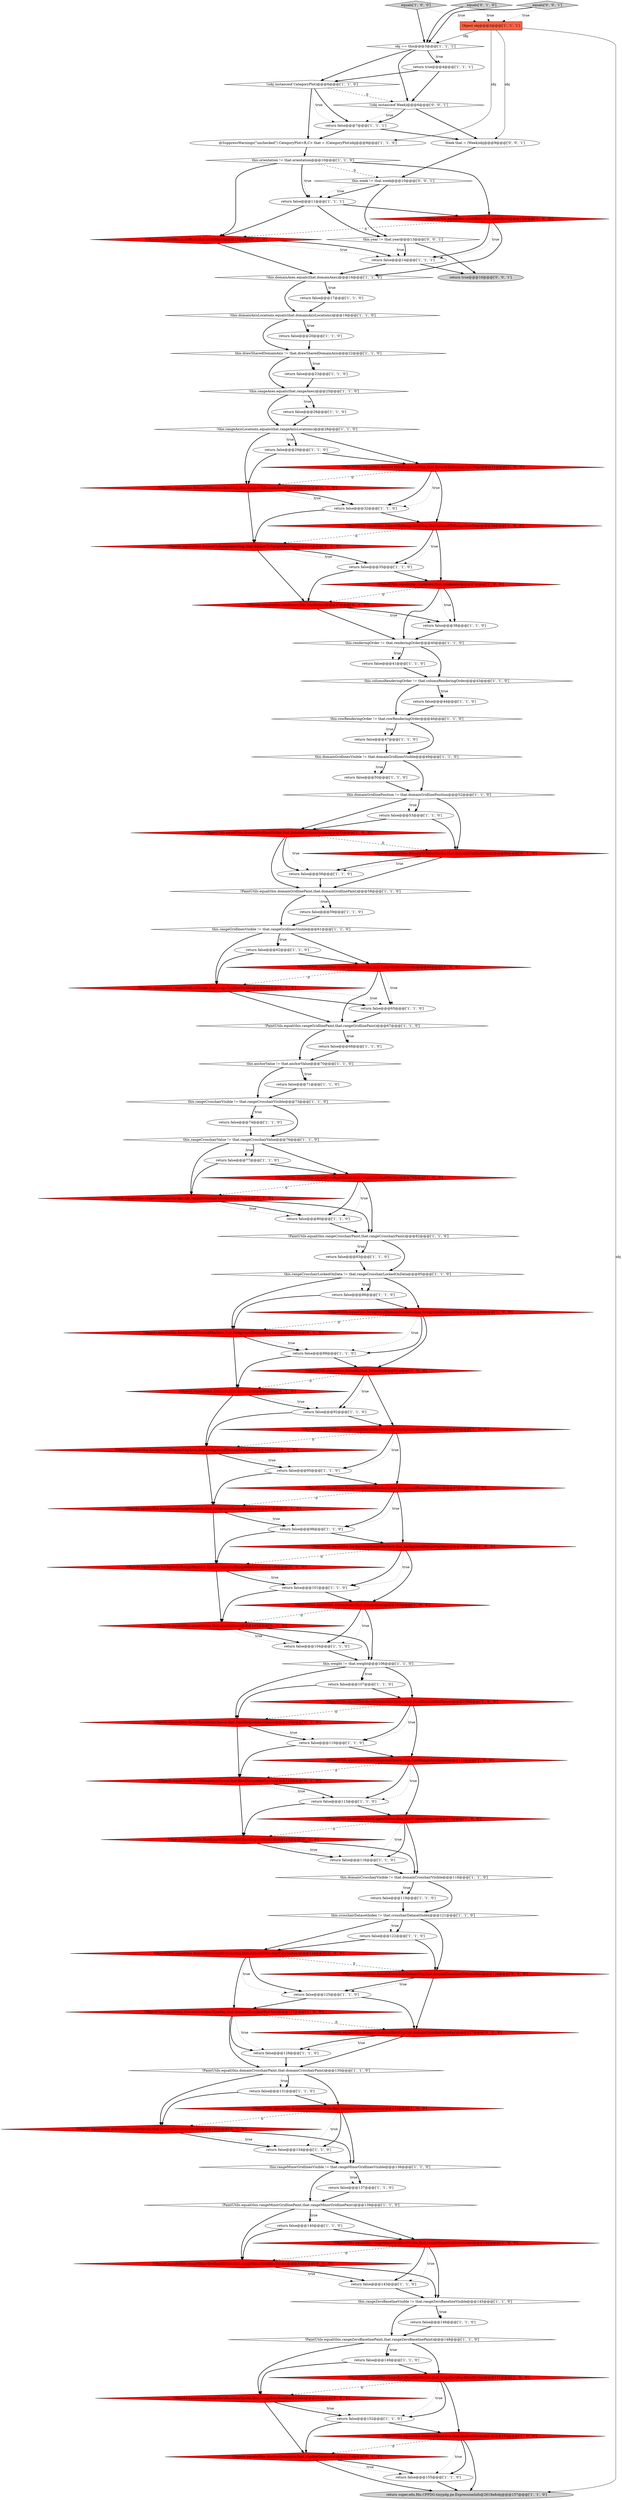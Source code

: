 digraph {
23 [style = filled, label = "!ObjectUtils.equal(this.datasets,that.datasets)@@@91@@@['1', '0', '0']", fillcolor = red, shape = diamond image = "AAA1AAABBB1BBB"];
10 [style = filled, label = "equals['1', '0', '0']", fillcolor = lightgray, shape = diamond image = "AAA0AAABBB1BBB"];
93 [style = filled, label = "return false@@@122@@@['1', '1', '0']", fillcolor = white, shape = ellipse image = "AAA0AAABBB1BBB"];
123 [style = filled, label = "!Objects.equals(this.rangeZeroBaselineStroke,that.rangeZeroBaselineStroke)@@@151@@@['0', '1', '0']", fillcolor = red, shape = diamond image = "AAA1AAABBB2BBB"];
116 [style = filled, label = "equals['0', '1', '0']", fillcolor = lightgray, shape = diamond image = "AAA0AAABBB2BBB"];
43 [style = filled, label = "return false@@@38@@@['1', '1', '0']", fillcolor = white, shape = ellipse image = "AAA0AAABBB1BBB"];
6 [style = filled, label = "return false@@@116@@@['1', '1', '0']", fillcolor = white, shape = ellipse image = "AAA0AAABBB1BBB"];
57 [style = filled, label = "obj == this@@@3@@@['1', '1', '1']", fillcolor = white, shape = diamond image = "AAA0AAABBB1BBB"];
80 [style = filled, label = "this.drawSharedDomainAxis != that.drawSharedDomainAxis@@@22@@@['1', '1', '0']", fillcolor = white, shape = diamond image = "AAA0AAABBB1BBB"];
68 [style = filled, label = "return false@@@47@@@['1', '1', '0']", fillcolor = white, shape = ellipse image = "AAA0AAABBB1BBB"];
115 [style = filled, label = "!Objects.equals(this.datasetToDomainAxesMap,that.datasetToDomainAxesMap)@@@31@@@['0', '1', '0']", fillcolor = red, shape = diamond image = "AAA1AAABBB2BBB"];
124 [style = filled, label = "!Objects.equals(this.datasetToRangeAxesMap,that.datasetToRangeAxesMap)@@@34@@@['0', '1', '0']", fillcolor = red, shape = diamond image = "AAA1AAABBB2BBB"];
29 [style = filled, label = "this.rowRenderingOrder != that.rowRenderingOrder@@@46@@@['1', '1', '0']", fillcolor = white, shape = diamond image = "AAA0AAABBB1BBB"];
119 [style = filled, label = "!Objects.equals(this.rangeCrosshairStroke,that.rangeCrosshairStroke)@@@79@@@['0', '1', '0']", fillcolor = red, shape = diamond image = "AAA1AAABBB2BBB"];
111 [style = filled, label = "!Objects.equals(this.renderers,that.renderers)@@@37@@@['0', '1', '0']", fillcolor = red, shape = diamond image = "AAA1AAABBB2BBB"];
62 [style = filled, label = "return false@@@89@@@['1', '1', '0']", fillcolor = white, shape = ellipse image = "AAA0AAABBB1BBB"];
128 [style = filled, label = "!Objects.equals(this.rangeMinorGridlineStroke,that.rangeMinorGridlineStroke)@@@142@@@['0', '1', '0']", fillcolor = red, shape = diamond image = "AAA1AAABBB2BBB"];
60 [style = filled, label = "return false@@@53@@@['1', '1', '0']", fillcolor = white, shape = ellipse image = "AAA0AAABBB1BBB"];
107 [style = filled, label = "!Objects.equals(this.fixedRangeAxisSpace,that.fixedRangeAxisSpace)@@@112@@@['0', '1', '0']", fillcolor = red, shape = diamond image = "AAA1AAABBB2BBB"];
113 [style = filled, label = "!Objects.equals(this.foregroundDomainMarkers,that.foregroundDomainMarkers)@@@88@@@['0', '1', '0']", fillcolor = red, shape = diamond image = "AAA1AAABBB2BBB"];
133 [style = filled, label = "return true@@@16@@@['0', '0', '1']", fillcolor = lightgray, shape = ellipse image = "AAA0AAABBB3BBB"];
8 [style = filled, label = "!ObjectUtils.equal(this.rangeMinorGridlineStroke,that.rangeMinorGridlineStroke)@@@142@@@['1', '0', '0']", fillcolor = red, shape = diamond image = "AAA1AAABBB1BBB"];
16 [style = filled, label = "!ObjectUtils.equal(this.rangeZeroBaselineStroke,that.rangeZeroBaselineStroke)@@@151@@@['1', '0', '0']", fillcolor = red, shape = diamond image = "AAA1AAABBB1BBB"];
69 [style = filled, label = "return false@@@80@@@['1', '1', '0']", fillcolor = white, shape = ellipse image = "AAA0AAABBB1BBB"];
105 [style = filled, label = "!ObjectUtils.equal(this.backgroundDomainMarkers,that.backgroundDomainMarkers)@@@94@@@['1', '0', '0']", fillcolor = red, shape = diamond image = "AAA1AAABBB1BBB"];
36 [style = filled, label = "this.domainGridlinesVisible != that.domainGridlinesVisible@@@49@@@['1', '1', '0']", fillcolor = white, shape = diamond image = "AAA0AAABBB1BBB"];
126 [style = filled, label = "!Objects.equals(this.domainCrosshairStroke,that.domainCrosshairStroke)@@@133@@@['0', '1', '0']", fillcolor = red, shape = diamond image = "AAA1AAABBB2BBB"];
25 [style = filled, label = "return false@@@95@@@['1', '1', '0']", fillcolor = white, shape = ellipse image = "AAA0AAABBB1BBB"];
106 [style = filled, label = "!Objects.equals(this.datasets,that.datasets)@@@91@@@['0', '1', '0']", fillcolor = red, shape = diamond image = "AAA1AAABBB2BBB"];
74 [style = filled, label = "!ObjectUtils.equal(this.annotations,that.annotations)@@@103@@@['1', '0', '0']", fillcolor = red, shape = diamond image = "AAA1AAABBB1BBB"];
101 [style = filled, label = "return false@@@11@@@['1', '1', '1']", fillcolor = white, shape = ellipse image = "AAA0AAABBB1BBB"];
12 [style = filled, label = "!ObjectUtils.equal(this.domainCrosshairStroke,that.domainCrosshairStroke)@@@133@@@['1', '0', '0']", fillcolor = red, shape = diamond image = "AAA1AAABBB1BBB"];
18 [style = filled, label = "return true@@@4@@@['1', '1', '1']", fillcolor = white, shape = ellipse image = "AAA0AAABBB1BBB"];
96 [style = filled, label = "!ObjectUtils.equal(this.axisOffset,that.axisOffset)@@@13@@@['1', '0', '0']", fillcolor = red, shape = diamond image = "AAA1AAABBB1BBB"];
129 [style = filled, label = "this.week != that.week@@@10@@@['0', '0', '1']", fillcolor = white, shape = diamond image = "AAA0AAABBB3BBB"];
118 [style = filled, label = "!Objects.equals(this.domainCrosshairColumnKey,that.domainCrosshairColumnKey)@@@124@@@['0', '1', '0']", fillcolor = red, shape = diamond image = "AAA1AAABBB2BBB"];
17 [style = filled, label = "!this.domainAxisLocations.equals(that.domainAxisLocations)@@@19@@@['1', '1', '0']", fillcolor = white, shape = diamond image = "AAA0AAABBB1BBB"];
98 [style = filled, label = "return false@@@98@@@['1', '1', '0']", fillcolor = white, shape = ellipse image = "AAA0AAABBB1BBB"];
70 [style = filled, label = "return false@@@32@@@['1', '1', '0']", fillcolor = white, shape = ellipse image = "AAA0AAABBB1BBB"];
97 [style = filled, label = "return false@@@50@@@['1', '1', '0']", fillcolor = white, shape = ellipse image = "AAA0AAABBB1BBB"];
64 [style = filled, label = "return false@@@41@@@['1', '1', '0']", fillcolor = white, shape = ellipse image = "AAA0AAABBB1BBB"];
86 [style = filled, label = "!ObjectUtils.equal(this.datasetToDomainAxesMap,that.datasetToDomainAxesMap)@@@31@@@['1', '0', '0']", fillcolor = red, shape = diamond image = "AAA1AAABBB1BBB"];
14 [style = filled, label = "!PaintUtils.equal(this.rangeCrosshairPaint,that.rangeCrosshairPaint)@@@82@@@['1', '1', '0']", fillcolor = white, shape = diamond image = "AAA0AAABBB1BBB"];
61 [style = filled, label = "this.domainCrosshairVisible != that.domainCrosshairVisible@@@118@@@['1', '1', '0']", fillcolor = white, shape = diamond image = "AAA0AAABBB1BBB"];
109 [style = filled, label = "!Objects.equals(this.backgroundDomainMarkers,that.backgroundDomainMarkers)@@@94@@@['0', '1', '0']", fillcolor = red, shape = diamond image = "AAA1AAABBB2BBB"];
110 [style = filled, label = "!Objects.equals(this.domainGridlineStroke,that.domainGridlineStroke)@@@55@@@['0', '1', '0']", fillcolor = red, shape = diamond image = "AAA1AAABBB2BBB"];
87 [style = filled, label = "!ObjectUtils.equal(this.fixedLegendItems,that.fixedLegendItems)@@@115@@@['1', '0', '0']", fillcolor = red, shape = diamond image = "AAA1AAABBB1BBB"];
117 [style = filled, label = "!Objects.equals(this.domainCrosshairRowKey,that.domainCrosshairRowKey)@@@127@@@['0', '1', '0']", fillcolor = red, shape = diamond image = "AAA1AAABBB2BBB"];
85 [style = filled, label = "this.anchorValue != that.anchorValue@@@70@@@['1', '1', '0']", fillcolor = white, shape = diamond image = "AAA0AAABBB1BBB"];
0 [style = filled, label = "!PaintUtils.equal(this.rangeMinorGridlinePaint,that.rangeMinorGridlinePaint)@@@139@@@['1', '1', '0']", fillcolor = white, shape = diamond image = "AAA0AAABBB1BBB"];
39 [style = filled, label = "!ObjectUtils.equal(this.rangeCrosshairStroke,that.rangeCrosshairStroke)@@@79@@@['1', '0', '0']", fillcolor = red, shape = diamond image = "AAA1AAABBB1BBB"];
73 [style = filled, label = "return false@@@107@@@['1', '1', '0']", fillcolor = white, shape = ellipse image = "AAA0AAABBB1BBB"];
41 [style = filled, label = "return false@@@125@@@['1', '1', '0']", fillcolor = white, shape = ellipse image = "AAA0AAABBB1BBB"];
120 [style = filled, label = "!Objects.equals(this.annotations,that.annotations)@@@103@@@['0', '1', '0']", fillcolor = red, shape = diamond image = "AAA1AAABBB2BBB"];
47 [style = filled, label = "this.rangeGridlinesVisible != that.rangeGridlinesVisible@@@61@@@['1', '1', '0']", fillcolor = white, shape = diamond image = "AAA0AAABBB1BBB"];
56 [style = filled, label = "this.columnRenderingOrder != that.columnRenderingOrder@@@43@@@['1', '1', '0']", fillcolor = white, shape = diamond image = "AAA0AAABBB1BBB"];
72 [style = filled, label = "!PaintUtils.equal(this.rangeGridlinePaint,that.rangeGridlinePaint)@@@67@@@['1', '1', '0']", fillcolor = white, shape = diamond image = "AAA0AAABBB1BBB"];
27 [style = filled, label = "return false@@@128@@@['1', '1', '0']", fillcolor = white, shape = ellipse image = "AAA0AAABBB1BBB"];
26 [style = filled, label = "Object obj@@@2@@@['1', '1', '1']", fillcolor = tomato, shape = box image = "AAA0AAABBB1BBB"];
95 [style = filled, label = "return false@@@44@@@['1', '1', '0']", fillcolor = white, shape = ellipse image = "AAA0AAABBB1BBB"];
22 [style = filled, label = "return false@@@137@@@['1', '1', '0']", fillcolor = white, shape = ellipse image = "AAA0AAABBB1BBB"];
19 [style = filled, label = "!ObjectUtils.equal(this.datasetToRangeAxesMap,that.datasetToRangeAxesMap)@@@34@@@['1', '0', '0']", fillcolor = red, shape = diamond image = "AAA1AAABBB1BBB"];
130 [style = filled, label = "Week that = (Week)obj@@@9@@@['0', '0', '1']", fillcolor = white, shape = ellipse image = "AAA0AAABBB3BBB"];
94 [style = filled, label = "!PaintUtils.equal(this.domainCrosshairPaint,that.domainCrosshairPaint)@@@130@@@['1', '1', '0']", fillcolor = white, shape = diamond image = "AAA0AAABBB1BBB"];
75 [style = filled, label = "this.rangeZeroBaselineVisible != that.rangeZeroBaselineVisible@@@145@@@['1', '1', '0']", fillcolor = white, shape = diamond image = "AAA0AAABBB1BBB"];
58 [style = filled, label = "this.orientation != that.orientation@@@10@@@['1', '1', '0']", fillcolor = white, shape = diamond image = "AAA0AAABBB1BBB"];
2 [style = filled, label = "!ObjectUtils.equal(this.shadowGenerator,that.shadowGenerator)@@@154@@@['1', '0', '0']", fillcolor = red, shape = diamond image = "AAA1AAABBB1BBB"];
65 [style = filled, label = "!ObjectUtils.equal(this.foregroundRangeMarkers,that.foregroundRangeMarkers)@@@97@@@['1', '0', '0']", fillcolor = red, shape = diamond image = "AAA1AAABBB1BBB"];
91 [style = filled, label = "return false@@@92@@@['1', '1', '0']", fillcolor = white, shape = ellipse image = "AAA0AAABBB1BBB"];
5 [style = filled, label = "return false@@@143@@@['1', '1', '0']", fillcolor = white, shape = ellipse image = "AAA0AAABBB1BBB"];
100 [style = filled, label = "return false@@@20@@@['1', '1', '0']", fillcolor = white, shape = ellipse image = "AAA0AAABBB1BBB"];
20 [style = filled, label = "!ObjectUtils.equal(this.renderers,that.renderers)@@@37@@@['1', '0', '0']", fillcolor = red, shape = diamond image = "AAA1AAABBB1BBB"];
59 [style = filled, label = "return false@@@110@@@['1', '1', '0']", fillcolor = white, shape = ellipse image = "AAA0AAABBB1BBB"];
55 [style = filled, label = "return false@@@140@@@['1', '1', '0']", fillcolor = white, shape = ellipse image = "AAA0AAABBB1BBB"];
9 [style = filled, label = "!ObjectUtils.equal(this.domainGridlineStroke,that.domainGridlineStroke)@@@55@@@['1', '0', '0']", fillcolor = red, shape = diamond image = "AAA1AAABBB1BBB"];
4 [style = filled, label = "!ObjectUtils.equal(this.foregroundDomainMarkers,that.foregroundDomainMarkers)@@@88@@@['1', '0', '0']", fillcolor = red, shape = diamond image = "AAA1AAABBB1BBB"];
7 [style = filled, label = "this.rangeCrosshairVisible != that.rangeCrosshairVisible@@@73@@@['1', '1', '0']", fillcolor = white, shape = diamond image = "AAA0AAABBB1BBB"];
125 [style = filled, label = "!Objects.equals(this.axisOffset,that.axisOffset)@@@13@@@['0', '1', '0']", fillcolor = red, shape = diamond image = "AAA1AAABBB2BBB"];
132 [style = filled, label = "!(obj instanceof Week)@@@6@@@['0', '0', '1']", fillcolor = white, shape = diamond image = "AAA0AAABBB3BBB"];
11 [style = filled, label = "return false@@@56@@@['1', '1', '0']", fillcolor = white, shape = ellipse image = "AAA0AAABBB1BBB"];
127 [style = filled, label = "!Objects.equals(this.fixedLegendItems,that.fixedLegendItems)@@@115@@@['0', '1', '0']", fillcolor = red, shape = diamond image = "AAA1AAABBB2BBB"];
76 [style = filled, label = "return false@@@119@@@['1', '1', '0']", fillcolor = white, shape = ellipse image = "AAA0AAABBB1BBB"];
13 [style = filled, label = "return false@@@68@@@['1', '1', '0']", fillcolor = white, shape = ellipse image = "AAA0AAABBB1BBB"];
131 [style = filled, label = "equals['0', '0', '1']", fillcolor = lightgray, shape = diamond image = "AAA0AAABBB3BBB"];
89 [style = filled, label = "return false@@@104@@@['1', '1', '0']", fillcolor = white, shape = ellipse image = "AAA0AAABBB1BBB"];
31 [style = filled, label = "return false@@@65@@@['1', '1', '0']", fillcolor = white, shape = ellipse image = "AAA0AAABBB1BBB"];
90 [style = filled, label = "return false@@@77@@@['1', '1', '0']", fillcolor = white, shape = ellipse image = "AAA0AAABBB1BBB"];
134 [style = filled, label = "this.year != that.year@@@13@@@['0', '0', '1']", fillcolor = white, shape = diamond image = "AAA0AAABBB3BBB"];
114 [style = filled, label = "!Objects.equals(this.rangeGridlineStroke,that.rangeGridlineStroke)@@@64@@@['0', '1', '0']", fillcolor = red, shape = diamond image = "AAA1AAABBB2BBB"];
48 [style = filled, label = "return false@@@7@@@['1', '1', '1']", fillcolor = white, shape = ellipse image = "AAA0AAABBB1BBB"];
21 [style = filled, label = "!ObjectUtils.equal(this.fixedDomainAxisSpace,that.fixedDomainAxisSpace)@@@109@@@['1', '0', '0']", fillcolor = red, shape = diamond image = "AAA1AAABBB1BBB"];
112 [style = filled, label = "!Objects.equals(this.fixedDomainAxisSpace,that.fixedDomainAxisSpace)@@@109@@@['0', '1', '0']", fillcolor = red, shape = diamond image = "AAA1AAABBB2BBB"];
53 [style = filled, label = "return false@@@62@@@['1', '1', '0']", fillcolor = white, shape = ellipse image = "AAA0AAABBB1BBB"];
49 [style = filled, label = "!PaintUtils.equal(this.rangeZeroBaselinePaint,that.rangeZeroBaselinePaint)@@@148@@@['1', '1', '0']", fillcolor = white, shape = diamond image = "AAA0AAABBB1BBB"];
40 [style = filled, label = "!ObjectUtils.equal(this.domainCrosshairRowKey,that.domainCrosshairRowKey)@@@127@@@['1', '0', '0']", fillcolor = red, shape = diamond image = "AAA1AAABBB1BBB"];
66 [style = filled, label = "return false@@@155@@@['1', '1', '0']", fillcolor = white, shape = ellipse image = "AAA0AAABBB1BBB"];
3 [style = filled, label = "return false@@@74@@@['1', '1', '0']", fillcolor = white, shape = ellipse image = "AAA0AAABBB1BBB"];
37 [style = filled, label = "this.rangeCrosshairValue != that.rangeCrosshairValue@@@76@@@['1', '1', '0']", fillcolor = white, shape = diamond image = "AAA0AAABBB1BBB"];
45 [style = filled, label = "!this.domainAxes.equals(that.domainAxes)@@@16@@@['1', '1', '0']", fillcolor = white, shape = diamond image = "AAA0AAABBB1BBB"];
38 [style = filled, label = "!this.rangeAxes.equals(that.rangeAxes)@@@25@@@['1', '1', '0']", fillcolor = white, shape = diamond image = "AAA0AAABBB1BBB"];
24 [style = filled, label = "return false@@@71@@@['1', '1', '0']", fillcolor = white, shape = ellipse image = "AAA0AAABBB1BBB"];
77 [style = filled, label = "return false@@@113@@@['1', '1', '0']", fillcolor = white, shape = ellipse image = "AAA0AAABBB1BBB"];
46 [style = filled, label = "this.renderingOrder != that.renderingOrder@@@40@@@['1', '1', '0']", fillcolor = white, shape = diamond image = "AAA0AAABBB1BBB"];
104 [style = filled, label = "!(obj instanceof CategoryPlot)@@@6@@@['1', '1', '0']", fillcolor = white, shape = diamond image = "AAA0AAABBB1BBB"];
83 [style = filled, label = "return false@@@146@@@['1', '1', '0']", fillcolor = white, shape = ellipse image = "AAA0AAABBB1BBB"];
15 [style = filled, label = "!ObjectUtils.equal(this.fixedRangeAxisSpace,that.fixedRangeAxisSpace)@@@112@@@['1', '0', '0']", fillcolor = red, shape = diamond image = "AAA1AAABBB1BBB"];
99 [style = filled, label = "return false@@@35@@@['1', '1', '0']", fillcolor = white, shape = ellipse image = "AAA0AAABBB1BBB"];
30 [style = filled, label = "return false@@@101@@@['1', '1', '0']", fillcolor = white, shape = ellipse image = "AAA0AAABBB1BBB"];
32 [style = filled, label = "return false@@@131@@@['1', '1', '0']", fillcolor = white, shape = ellipse image = "AAA0AAABBB1BBB"];
121 [style = filled, label = "!Objects.equals(this.foregroundRangeMarkers,that.foregroundRangeMarkers)@@@97@@@['0', '1', '0']", fillcolor = red, shape = diamond image = "AAA1AAABBB2BBB"];
103 [style = filled, label = "return false@@@152@@@['1', '1', '0']", fillcolor = white, shape = ellipse image = "AAA0AAABBB1BBB"];
92 [style = filled, label = "this.domainGridlinePosition != that.domainGridlinePosition@@@52@@@['1', '1', '0']", fillcolor = white, shape = diamond image = "AAA0AAABBB1BBB"];
52 [style = filled, label = "return false@@@23@@@['1', '1', '0']", fillcolor = white, shape = ellipse image = "AAA0AAABBB1BBB"];
82 [style = filled, label = "this.rangeMinorGridlinesVisible != that.rangeMinorGridlinesVisible@@@136@@@['1', '1', '0']", fillcolor = white, shape = diamond image = "AAA0AAABBB1BBB"];
84 [style = filled, label = "!this.rangeAxisLocations.equals(that.rangeAxisLocations)@@@28@@@['1', '1', '0']", fillcolor = white, shape = diamond image = "AAA0AAABBB1BBB"];
122 [style = filled, label = "!Objects.equals(this.backgroundRangeMarkers,that.backgroundRangeMarkers)@@@100@@@['0', '1', '0']", fillcolor = red, shape = diamond image = "AAA1AAABBB2BBB"];
35 [style = filled, label = "return false@@@26@@@['1', '1', '0']", fillcolor = white, shape = ellipse image = "AAA0AAABBB1BBB"];
44 [style = filled, label = "return super.edu.fdu.CPPDG.tinypdg.pe.ExpressionInfo@2618a8obj@@@157@@@['1', '1', '0']", fillcolor = lightgray, shape = ellipse image = "AAA0AAABBB1BBB"];
50 [style = filled, label = "return false@@@134@@@['1', '1', '0']", fillcolor = white, shape = ellipse image = "AAA0AAABBB1BBB"];
33 [style = filled, label = "this.crosshairDatasetIndex != that.crosshairDatasetIndex@@@121@@@['1', '1', '0']", fillcolor = white, shape = diamond image = "AAA0AAABBB1BBB"];
79 [style = filled, label = "return false@@@86@@@['1', '1', '0']", fillcolor = white, shape = ellipse image = "AAA0AAABBB1BBB"];
42 [style = filled, label = "return false@@@14@@@['1', '1', '1']", fillcolor = white, shape = ellipse image = "AAA0AAABBB1BBB"];
67 [style = filled, label = "!ObjectUtils.equal(this.backgroundRangeMarkers,that.backgroundRangeMarkers)@@@100@@@['1', '0', '0']", fillcolor = red, shape = diamond image = "AAA1AAABBB1BBB"];
28 [style = filled, label = "return false@@@149@@@['1', '1', '0']", fillcolor = white, shape = ellipse image = "AAA0AAABBB1BBB"];
51 [style = filled, label = "return false@@@17@@@['1', '1', '0']", fillcolor = white, shape = ellipse image = "AAA0AAABBB1BBB"];
71 [style = filled, label = "!ObjectUtils.equal(this.domainCrosshairColumnKey,that.domainCrosshairColumnKey)@@@124@@@['1', '0', '0']", fillcolor = red, shape = diamond image = "AAA1AAABBB1BBB"];
108 [style = filled, label = "!Objects.equals(this.shadowGenerator,that.shadowGenerator)@@@154@@@['0', '1', '0']", fillcolor = red, shape = diamond image = "AAA1AAABBB2BBB"];
34 [style = filled, label = "!ObjectUtils.equal(this.rangeGridlineStroke,that.rangeGridlineStroke)@@@64@@@['1', '0', '0']", fillcolor = red, shape = diamond image = "AAA1AAABBB1BBB"];
54 [style = filled, label = "return false@@@29@@@['1', '1', '0']", fillcolor = white, shape = ellipse image = "AAA0AAABBB1BBB"];
88 [style = filled, label = "return false@@@83@@@['1', '1', '0']", fillcolor = white, shape = ellipse image = "AAA0AAABBB1BBB"];
102 [style = filled, label = "this.rangeCrosshairLockedOnData != that.rangeCrosshairLockedOnData@@@85@@@['1', '1', '0']", fillcolor = white, shape = diamond image = "AAA0AAABBB1BBB"];
78 [style = filled, label = "!PaintUtils.equal(this.domainGridlinePaint,that.domainGridlinePaint)@@@58@@@['1', '1', '0']", fillcolor = white, shape = diamond image = "AAA0AAABBB1BBB"];
81 [style = filled, label = "@SuppressWarnings(\"unchecked\") CategoryPlot<R,C> that = (CategoryPlot)obj@@@9@@@['1', '1', '0']", fillcolor = white, shape = ellipse image = "AAA0AAABBB1BBB"];
1 [style = filled, label = "return false@@@59@@@['1', '1', '0']", fillcolor = white, shape = ellipse image = "AAA0AAABBB1BBB"];
63 [style = filled, label = "this.weight != that.weight@@@106@@@['1', '1', '0']", fillcolor = white, shape = diamond image = "AAA0AAABBB1BBB"];
100->80 [style = bold, label=""];
61->76 [style = dotted, label="true"];
82->22 [style = dotted, label="true"];
42->45 [style = bold, label=""];
134->42 [style = bold, label=""];
116->26 [style = dotted, label="true"];
39->14 [style = bold, label=""];
103->108 [style = bold, label=""];
73->21 [style = bold, label=""];
126->50 [style = bold, label=""];
112->59 [style = dotted, label="true"];
53->114 [style = bold, label=""];
22->0 [style = bold, label=""];
123->103 [style = dotted, label="true"];
20->43 [style = dotted, label="true"];
10->57 [style = bold, label=""];
87->61 [style = bold, label=""];
19->99 [style = bold, label=""];
70->124 [style = bold, label=""];
21->112 [style = dashed, label="0"];
7->37 [style = bold, label=""];
77->87 [style = bold, label=""];
73->112 [style = bold, label=""];
34->31 [style = bold, label=""];
94->32 [style = dotted, label="true"];
102->79 [style = dotted, label="true"];
25->121 [style = bold, label=""];
104->48 [style = dotted, label="true"];
19->99 [style = dotted, label="true"];
124->99 [style = dotted, label="true"];
11->78 [style = bold, label=""];
105->25 [style = bold, label=""];
58->129 [style = dashed, label="0"];
110->78 [style = bold, label=""];
74->120 [style = dashed, label="0"];
17->100 [style = bold, label=""];
40->94 [style = bold, label=""];
122->120 [style = bold, label=""];
24->7 [style = bold, label=""];
107->127 [style = bold, label=""];
80->52 [style = bold, label=""];
126->82 [style = bold, label=""];
3->37 [style = bold, label=""];
122->30 [style = bold, label=""];
36->97 [style = dotted, label="true"];
67->30 [style = dotted, label="true"];
41->117 [style = bold, label=""];
28->123 [style = bold, label=""];
90->119 [style = bold, label=""];
70->19 [style = bold, label=""];
105->25 [style = dotted, label="true"];
76->33 [style = bold, label=""];
110->11 [style = dotted, label="true"];
48->130 [style = bold, label=""];
46->64 [style = dotted, label="true"];
115->70 [style = dotted, label="true"];
123->108 [style = bold, label=""];
40->27 [style = bold, label=""];
18->132 [style = bold, label=""];
2->108 [style = dashed, label="0"];
117->94 [style = bold, label=""];
40->27 [style = dotted, label="true"];
65->121 [style = dashed, label="0"];
114->72 [style = bold, label=""];
12->50 [style = bold, label=""];
54->86 [style = bold, label=""];
35->84 [style = bold, label=""];
124->99 [style = bold, label=""];
20->46 [style = bold, label=""];
80->52 [style = dotted, label="true"];
92->60 [style = bold, label=""];
63->73 [style = dotted, label="true"];
78->47 [style = bold, label=""];
118->41 [style = bold, label=""];
94->32 [style = bold, label=""];
8->5 [style = dotted, label="true"];
0->55 [style = bold, label=""];
124->111 [style = bold, label=""];
101->125 [style = bold, label=""];
67->122 [style = dashed, label="0"];
125->42 [style = bold, label=""];
132->48 [style = dotted, label="true"];
27->94 [style = bold, label=""];
55->8 [style = bold, label=""];
114->31 [style = dotted, label="true"];
55->128 [style = bold, label=""];
75->83 [style = bold, label=""];
56->29 [style = bold, label=""];
60->9 [style = bold, label=""];
65->67 [style = bold, label=""];
65->98 [style = bold, label=""];
4->62 [style = bold, label=""];
82->0 [style = bold, label=""];
47->53 [style = dotted, label="true"];
120->63 [style = bold, label=""];
37->90 [style = dotted, label="true"];
80->38 [style = bold, label=""];
53->34 [style = bold, label=""];
104->132 [style = dashed, label="0"];
61->76 [style = bold, label=""];
0->8 [style = bold, label=""];
112->59 [style = bold, label=""];
128->5 [style = dotted, label="true"];
45->17 [style = bold, label=""];
62->23 [style = bold, label=""];
47->34 [style = bold, label=""];
103->2 [style = bold, label=""];
16->123 [style = dashed, label="0"];
109->25 [style = dotted, label="true"];
123->103 [style = bold, label=""];
129->101 [style = bold, label=""];
72->13 [style = bold, label=""];
47->53 [style = bold, label=""];
60->110 [style = bold, label=""];
39->69 [style = dotted, label="true"];
43->46 [style = bold, label=""];
50->82 [style = bold, label=""];
12->82 [style = bold, label=""];
92->110 [style = bold, label=""];
9->110 [style = dashed, label="0"];
127->6 [style = dotted, label="true"];
32->126 [style = bold, label=""];
39->119 [style = dashed, label="0"];
14->88 [style = dotted, label="true"];
115->70 [style = bold, label=""];
40->117 [style = dashed, label="0"];
99->20 [style = bold, label=""];
33->118 [style = bold, label=""];
26->44 [style = solid, label="obj"];
108->66 [style = bold, label=""];
25->65 [style = bold, label=""];
4->23 [style = bold, label=""];
58->96 [style = bold, label=""];
17->80 [style = bold, label=""];
120->89 [style = bold, label=""];
93->71 [style = bold, label=""];
109->25 [style = bold, label=""];
49->28 [style = bold, label=""];
49->28 [style = dotted, label="true"];
30->120 [style = bold, label=""];
110->11 [style = bold, label=""];
119->69 [style = bold, label=""];
71->40 [style = bold, label=""];
115->124 [style = bold, label=""];
26->130 [style = solid, label="obj"];
18->104 [style = bold, label=""];
85->7 [style = bold, label=""];
5->75 [style = bold, label=""];
12->126 [style = dashed, label="0"];
54->115 [style = bold, label=""];
98->67 [style = bold, label=""];
118->117 [style = bold, label=""];
96->125 [style = dashed, label="0"];
67->74 [style = bold, label=""];
23->91 [style = bold, label=""];
16->2 [style = bold, label=""];
8->75 [style = bold, label=""];
130->129 [style = bold, label=""];
16->103 [style = bold, label=""];
106->91 [style = dotted, label="true"];
111->43 [style = dotted, label="true"];
1->47 [style = bold, label=""];
8->5 [style = bold, label=""];
117->27 [style = dotted, label="true"];
15->77 [style = dotted, label="true"];
23->106 [style = dashed, label="0"];
90->39 [style = bold, label=""];
96->45 [style = bold, label=""];
69->14 [style = bold, label=""];
131->57 [style = bold, label=""];
39->69 [style = bold, label=""];
65->98 [style = dotted, label="true"];
32->12 [style = bold, label=""];
88->102 [style = bold, label=""];
14->102 [style = bold, label=""];
15->87 [style = bold, label=""];
33->93 [style = bold, label=""];
56->95 [style = bold, label=""];
91->105 [style = bold, label=""];
13->85 [style = bold, label=""];
134->42 [style = dotted, label="true"];
105->65 [style = bold, label=""];
2->44 [style = bold, label=""];
51->17 [style = bold, label=""];
20->43 [style = bold, label=""];
129->134 [style = bold, label=""];
120->89 [style = dotted, label="true"];
85->24 [style = bold, label=""];
111->46 [style = bold, label=""];
125->42 [style = dotted, label="true"];
126->50 [style = dotted, label="true"];
23->105 [style = bold, label=""];
86->70 [style = dotted, label="true"];
87->127 [style = dashed, label="0"];
6->61 [style = bold, label=""];
116->57 [style = bold, label=""];
34->31 [style = dotted, label="true"];
38->84 [style = bold, label=""];
94->12 [style = bold, label=""];
81->58 [style = bold, label=""];
93->118 [style = bold, label=""];
62->106 [style = bold, label=""];
84->115 [style = bold, label=""];
37->119 [style = bold, label=""];
132->48 [style = bold, label=""];
10->26 [style = dotted, label="true"];
79->4 [style = bold, label=""];
17->100 [style = dotted, label="true"];
57->104 [style = bold, label=""];
113->106 [style = bold, label=""];
68->36 [style = bold, label=""];
46->56 [style = bold, label=""];
4->62 [style = dotted, label="true"];
127->61 [style = bold, label=""];
36->97 [style = bold, label=""];
78->1 [style = dotted, label="true"];
131->26 [style = dotted, label="true"];
118->41 [style = dotted, label="true"];
105->109 [style = dashed, label="0"];
87->6 [style = bold, label=""];
101->96 [style = bold, label=""];
57->132 [style = bold, label=""];
117->27 [style = bold, label=""];
75->83 [style = dotted, label="true"];
109->121 [style = bold, label=""];
34->114 [style = dashed, label="0"];
59->107 [style = bold, label=""];
75->49 [style = bold, label=""];
23->91 [style = dotted, label="true"];
47->114 [style = bold, label=""];
113->62 [style = dotted, label="true"];
74->89 [style = dotted, label="true"];
30->74 [style = bold, label=""];
31->72 [style = bold, label=""];
112->107 [style = bold, label=""];
134->133 [style = bold, label=""];
122->30 [style = dotted, label="true"];
97->92 [style = bold, label=""];
87->6 [style = dotted, label="true"];
57->18 [style = bold, label=""];
28->16 [style = bold, label=""];
7->3 [style = bold, label=""];
64->56 [style = bold, label=""];
71->118 [style = dashed, label="0"];
38->35 [style = dotted, label="true"];
71->41 [style = dotted, label="true"];
96->42 [style = bold, label=""];
106->91 [style = bold, label=""];
56->95 [style = dotted, label="true"];
128->75 [style = bold, label=""];
127->6 [style = bold, label=""];
104->48 [style = bold, label=""];
61->33 [style = bold, label=""];
16->103 [style = dotted, label="true"];
92->60 [style = dotted, label="true"];
114->31 [style = bold, label=""];
66->44 [style = bold, label=""];
48->81 [style = bold, label=""];
26->57 [style = solid, label="obj"];
49->16 [style = bold, label=""];
9->11 [style = bold, label=""];
77->127 [style = bold, label=""];
21->15 [style = bold, label=""];
128->5 [style = bold, label=""];
82->22 [style = bold, label=""];
58->125 [style = bold, label=""];
113->62 [style = bold, label=""];
78->1 [style = bold, label=""];
34->72 [style = bold, label=""];
63->73 [style = bold, label=""];
15->107 [style = dashed, label="0"];
101->134 [style = bold, label=""];
9->78 [style = bold, label=""];
98->122 [style = bold, label=""];
0->55 [style = dotted, label="true"];
33->71 [style = bold, label=""];
2->66 [style = bold, label=""];
29->36 [style = bold, label=""];
107->77 [style = dotted, label="true"];
20->111 [style = dashed, label="0"];
74->89 [style = bold, label=""];
71->41 [style = bold, label=""];
19->20 [style = bold, label=""];
72->13 [style = dotted, label="true"];
74->63 [style = bold, label=""];
63->112 [style = bold, label=""];
2->66 [style = dotted, label="true"];
21->59 [style = bold, label=""];
119->69 [style = dotted, label="true"];
89->63 [style = bold, label=""];
12->50 [style = dotted, label="true"];
86->115 [style = dashed, label="0"];
8->128 [style = dashed, label="0"];
67->30 [style = bold, label=""];
37->90 [style = bold, label=""];
106->109 [style = bold, label=""];
108->44 [style = bold, label=""];
102->79 [style = bold, label=""];
29->68 [style = dotted, label="true"];
38->35 [style = bold, label=""];
94->126 [style = bold, label=""];
58->101 [style = dotted, label="true"];
58->101 [style = bold, label=""];
95->29 [style = bold, label=""];
85->24 [style = dotted, label="true"];
45->51 [style = bold, label=""];
9->11 [style = dotted, label="true"];
14->88 [style = bold, label=""];
26->81 [style = solid, label="obj"];
96->42 [style = dotted, label="true"];
102->4 [style = bold, label=""];
104->81 [style = bold, label=""];
36->92 [style = bold, label=""];
125->45 [style = bold, label=""];
33->93 [style = dotted, label="true"];
29->68 [style = bold, label=""];
121->98 [style = dotted, label="true"];
72->85 [style = bold, label=""];
108->66 [style = dotted, label="true"];
45->51 [style = dotted, label="true"];
84->54 [style = dotted, label="true"];
15->77 [style = bold, label=""];
41->40 [style = bold, label=""];
86->19 [style = bold, label=""];
86->70 [style = bold, label=""];
84->54 [style = bold, label=""];
49->123 [style = bold, label=""];
83->49 [style = bold, label=""];
0->128 [style = bold, label=""];
132->130 [style = bold, label=""];
63->21 [style = bold, label=""];
111->43 [style = bold, label=""];
107->77 [style = bold, label=""];
37->39 [style = bold, label=""];
57->18 [style = dotted, label="true"];
4->113 [style = dashed, label="0"];
46->64 [style = bold, label=""];
59->15 [style = bold, label=""];
19->124 [style = dashed, label="0"];
52->38 [style = bold, label=""];
79->113 [style = bold, label=""];
102->113 [style = bold, label=""];
84->86 [style = bold, label=""];
21->59 [style = dotted, label="true"];
7->3 [style = dotted, label="true"];
99->111 [style = bold, label=""];
42->133 [style = bold, label=""];
92->9 [style = bold, label=""];
121->122 [style = bold, label=""];
91->109 [style = bold, label=""];
129->101 [style = dotted, label="true"];
119->14 [style = bold, label=""];
121->98 [style = bold, label=""];
}
